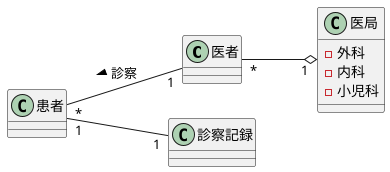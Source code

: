 @startuml 演習３－２
left to right direction
class 医者{
}
class 患者{
}
class 医局{
    -外科
    -内科
    -小児科
}
class 診察記録{

}
患者"*" -- "1"医者 : 診察 <
医者"*" --o "1"医局
患者"1" -- "1"診察記録 
@enduml